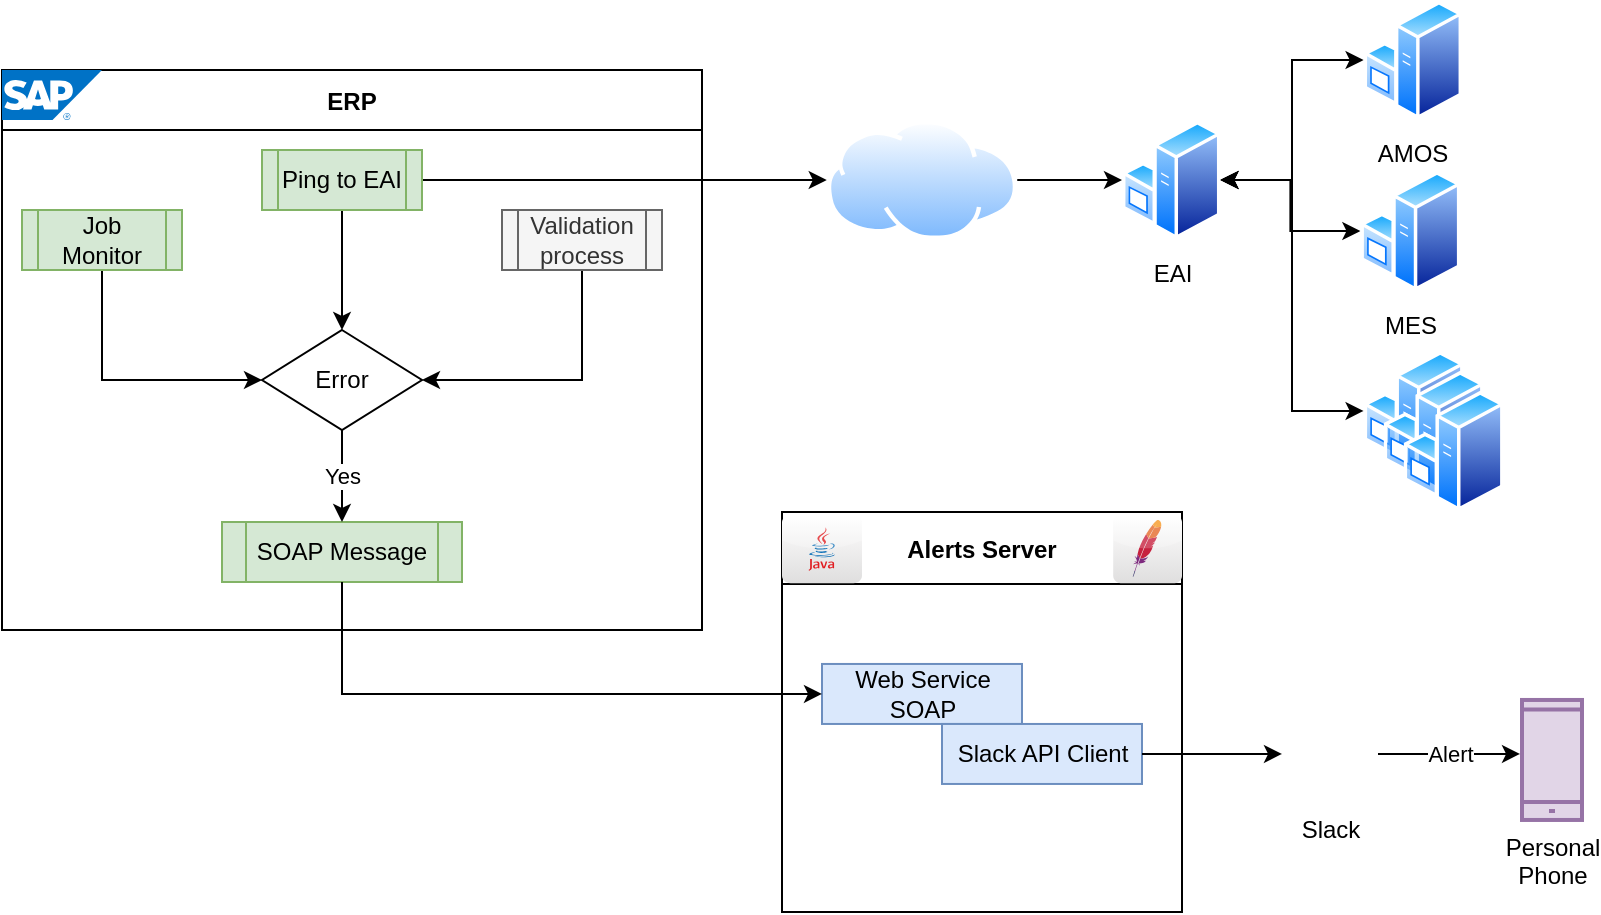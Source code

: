 <mxfile version="14.4.9" type="github">
  <diagram id="6a731a19-8d31-9384-78a2-239565b7b9f0" name="Page-1">
    <mxGraphModel dx="940" dy="755" grid="1" gridSize="10" guides="1" tooltips="1" connect="1" arrows="1" fold="1" page="1" pageScale="1" pageWidth="1169" pageHeight="827" background="none" math="0" shadow="0">
      <root>
        <mxCell id="0" />
        <mxCell id="1" parent="0" />
        <mxCell id="pzEMn2OBgUVC1diUB32a-59" style="edgeStyle=orthogonalEdgeStyle;rounded=0;orthogonalLoop=1;jettySize=auto;html=1;" edge="1" parent="1" source="pzEMn2OBgUVC1diUB32a-56" target="pzEMn2OBgUVC1diUB32a-57">
          <mxGeometry relative="1" as="geometry" />
        </mxCell>
        <mxCell id="pzEMn2OBgUVC1diUB32a-56" value="" style="aspect=fixed;perimeter=ellipsePerimeter;html=1;align=center;shadow=0;dashed=0;spacingTop=3;image;image=img/lib/active_directory/internet_cloud.svg;" vertex="1" parent="1">
          <mxGeometry x="472.38" y="75" width="95.24" height="60" as="geometry" />
        </mxCell>
        <mxCell id="pzEMn2OBgUVC1diUB32a-107" style="edgeStyle=orthogonalEdgeStyle;rounded=0;orthogonalLoop=1;jettySize=auto;html=1;entryX=0;entryY=0.5;entryDx=0;entryDy=0;fontSize=12;startArrow=classic;startFill=1;" edge="1" parent="1" source="pzEMn2OBgUVC1diUB32a-57" target="pzEMn2OBgUVC1diUB32a-97">
          <mxGeometry relative="1" as="geometry" />
        </mxCell>
        <mxCell id="pzEMn2OBgUVC1diUB32a-108" style="edgeStyle=orthogonalEdgeStyle;rounded=0;orthogonalLoop=1;jettySize=auto;html=1;startArrow=classic;startFill=1;fontSize=12;" edge="1" parent="1" source="pzEMn2OBgUVC1diUB32a-57" target="pzEMn2OBgUVC1diUB32a-105">
          <mxGeometry relative="1" as="geometry" />
        </mxCell>
        <mxCell id="pzEMn2OBgUVC1diUB32a-112" style="edgeStyle=orthogonalEdgeStyle;rounded=0;orthogonalLoop=1;jettySize=auto;html=1;entryX=0;entryY=0.5;entryDx=0;entryDy=0;startArrow=classic;startFill=1;fontSize=12;" edge="1" parent="1" source="pzEMn2OBgUVC1diUB32a-57" target="pzEMn2OBgUVC1diUB32a-109">
          <mxGeometry relative="1" as="geometry" />
        </mxCell>
        <mxCell id="pzEMn2OBgUVC1diUB32a-57" value="EAI" style="aspect=fixed;perimeter=ellipsePerimeter;html=1;align=center;shadow=0;dashed=0;spacingTop=3;image;image=img/lib/active_directory/windows_server.svg;" vertex="1" parent="1">
          <mxGeometry x="620" y="75" width="49.2" height="60" as="geometry" />
        </mxCell>
        <mxCell id="pzEMn2OBgUVC1diUB32a-63" style="edgeStyle=orthogonalEdgeStyle;rounded=0;orthogonalLoop=1;jettySize=auto;html=1;entryX=0;entryY=0.5;entryDx=0;entryDy=0;" edge="1" parent="1" source="pzEMn2OBgUVC1diUB32a-62" target="pzEMn2OBgUVC1diUB32a-56">
          <mxGeometry relative="1" as="geometry">
            <mxPoint x="290.0" y="105" as="targetPoint" />
          </mxGeometry>
        </mxCell>
        <mxCell id="pzEMn2OBgUVC1diUB32a-66" style="edgeStyle=orthogonalEdgeStyle;rounded=0;orthogonalLoop=1;jettySize=auto;html=1;" edge="1" parent="1" source="pzEMn2OBgUVC1diUB32a-62" target="pzEMn2OBgUVC1diUB32a-65">
          <mxGeometry relative="1" as="geometry" />
        </mxCell>
        <mxCell id="pzEMn2OBgUVC1diUB32a-62" value="Ping to EAI" style="shape=process;whiteSpace=wrap;html=1;backgroundOutline=1;fillColor=#d5e8d4;strokeColor=#82b366;" vertex="1" parent="1">
          <mxGeometry x="190" y="90" width="80" height="30" as="geometry" />
        </mxCell>
        <mxCell id="pzEMn2OBgUVC1diUB32a-72" value="ERP" style="swimlane;startSize=30;" vertex="1" parent="1">
          <mxGeometry x="60" y="50" width="350" height="280" as="geometry" />
        </mxCell>
        <mxCell id="pzEMn2OBgUVC1diUB32a-77" value="SOAP Message" style="shape=process;whiteSpace=wrap;html=1;backgroundOutline=1;fillColor=#d5e8d4;strokeColor=#82b366;" vertex="1" parent="pzEMn2OBgUVC1diUB32a-72">
          <mxGeometry x="110" y="226" width="120" height="30" as="geometry" />
        </mxCell>
        <mxCell id="pzEMn2OBgUVC1diUB32a-83" value="" style="aspect=fixed;html=1;points=[];align=center;image;fontSize=12;image=img/lib/mscae/SAP_HANA_on_Azure.svg;" vertex="1" parent="pzEMn2OBgUVC1diUB32a-72">
          <mxGeometry width="50" height="25" as="geometry" />
        </mxCell>
        <mxCell id="pzEMn2OBgUVC1diUB32a-65" value="Error" style="rhombus;whiteSpace=wrap;html=1;" vertex="1" parent="pzEMn2OBgUVC1diUB32a-72">
          <mxGeometry x="130" y="130" width="80" height="50" as="geometry" />
        </mxCell>
        <mxCell id="pzEMn2OBgUVC1diUB32a-78" value="Yes" style="edgeStyle=orthogonalEdgeStyle;rounded=0;orthogonalLoop=1;jettySize=auto;html=1;entryX=0.5;entryY=0;entryDx=0;entryDy=0;" edge="1" parent="pzEMn2OBgUVC1diUB32a-72" source="pzEMn2OBgUVC1diUB32a-65" target="pzEMn2OBgUVC1diUB32a-77">
          <mxGeometry relative="1" as="geometry" />
        </mxCell>
        <mxCell id="pzEMn2OBgUVC1diUB32a-119" style="edgeStyle=orthogonalEdgeStyle;rounded=0;orthogonalLoop=1;jettySize=auto;html=1;entryX=0;entryY=0.5;entryDx=0;entryDy=0;startArrow=none;startFill=0;fontSize=12;exitX=0.5;exitY=1;exitDx=0;exitDy=0;" edge="1" parent="pzEMn2OBgUVC1diUB32a-72" source="pzEMn2OBgUVC1diUB32a-101" target="pzEMn2OBgUVC1diUB32a-65">
          <mxGeometry relative="1" as="geometry" />
        </mxCell>
        <mxCell id="pzEMn2OBgUVC1diUB32a-101" value="Job Monitor" style="shape=process;whiteSpace=wrap;html=1;backgroundOutline=1;fillColor=#d5e8d4;strokeColor=#82b366;" vertex="1" parent="pzEMn2OBgUVC1diUB32a-72">
          <mxGeometry x="10" y="70" width="80" height="30" as="geometry" />
        </mxCell>
        <mxCell id="pzEMn2OBgUVC1diUB32a-118" style="edgeStyle=orthogonalEdgeStyle;rounded=0;orthogonalLoop=1;jettySize=auto;html=1;entryX=1;entryY=0.5;entryDx=0;entryDy=0;startArrow=none;startFill=0;fontSize=12;exitX=0.5;exitY=1;exitDx=0;exitDy=0;" edge="1" parent="pzEMn2OBgUVC1diUB32a-72" source="pzEMn2OBgUVC1diUB32a-115" target="pzEMn2OBgUVC1diUB32a-65">
          <mxGeometry relative="1" as="geometry" />
        </mxCell>
        <mxCell id="pzEMn2OBgUVC1diUB32a-115" value="Validation process" style="shape=process;whiteSpace=wrap;html=1;backgroundOutline=1;fillColor=#f5f5f5;strokeColor=#666666;fontColor=#333333;" vertex="1" parent="pzEMn2OBgUVC1diUB32a-72">
          <mxGeometry x="250" y="70" width="80" height="30" as="geometry" />
        </mxCell>
        <mxCell id="pzEMn2OBgUVC1diUB32a-73" value="Alerts Server" style="swimlane;startSize=36;" vertex="1" parent="1">
          <mxGeometry x="450" y="270.98" width="200.0" height="200" as="geometry">
            <mxRectangle x="310" y="254" width="110" height="23" as="alternateBounds" />
          </mxGeometry>
        </mxCell>
        <mxCell id="pzEMn2OBgUVC1diUB32a-81" value="" style="dashed=0;outlineConnect=0;html=1;align=center;labelPosition=center;verticalLabelPosition=bottom;verticalAlign=top;shape=mxgraph.webicons.apache;gradientColor=#DFDEDE" vertex="1" parent="pzEMn2OBgUVC1diUB32a-73">
          <mxGeometry x="165.6" y="1.6" width="34.4" height="34" as="geometry" />
        </mxCell>
        <mxCell id="pzEMn2OBgUVC1diUB32a-88" value="Web Service&lt;br&gt;SOAP" style="html=1;rounded=0;fillColor=#dae8fc;strokeColor=#6c8ebf;" vertex="1" parent="pzEMn2OBgUVC1diUB32a-73">
          <mxGeometry x="20" y="76" width="100" height="30" as="geometry" />
        </mxCell>
        <mxCell id="pzEMn2OBgUVC1diUB32a-93" value="Slack API Client" style="html=1;rounded=0;fillColor=#dae8fc;strokeColor=#6c8ebf;" vertex="1" parent="pzEMn2OBgUVC1diUB32a-73">
          <mxGeometry x="80" y="106" width="100" height="30" as="geometry" />
        </mxCell>
        <mxCell id="pzEMn2OBgUVC1diUB32a-96" value="" style="dashed=0;outlineConnect=0;html=1;align=center;labelPosition=center;verticalLabelPosition=bottom;verticalAlign=top;shape=mxgraph.webicons.java;gradientColor=#DFDEDE;fontSize=12;" vertex="1" parent="pzEMn2OBgUVC1diUB32a-73">
          <mxGeometry y="1.6" width="40" height="34" as="geometry" />
        </mxCell>
        <mxCell id="pzEMn2OBgUVC1diUB32a-76" value="Alert" style="edgeStyle=orthogonalEdgeStyle;rounded=0;orthogonalLoop=1;jettySize=auto;html=1;entryX=-0.033;entryY=0.45;entryDx=0;entryDy=0;entryPerimeter=0;exitX=1;exitY=0.5;exitDx=0;exitDy=0;" edge="1" parent="1" source="pzEMn2OBgUVC1diUB32a-95" target="pzEMn2OBgUVC1diUB32a-75">
          <mxGeometry relative="1" as="geometry">
            <mxPoint x="771" y="291.98" as="sourcePoint" />
          </mxGeometry>
        </mxCell>
        <mxCell id="pzEMn2OBgUVC1diUB32a-75" value="Personal &lt;br&gt;Phone" style="html=1;verticalLabelPosition=bottom;align=center;labelBackgroundColor=#ffffff;verticalAlign=top;strokeWidth=2;strokeColor=#9673a6;shadow=0;dashed=0;shape=mxgraph.ios7.icons.smartphone;fillColor=#e1d5e7;" vertex="1" parent="1">
          <mxGeometry x="820" y="364.98" width="30" height="60" as="geometry" />
        </mxCell>
        <mxCell id="pzEMn2OBgUVC1diUB32a-92" style="edgeStyle=orthogonalEdgeStyle;rounded=0;orthogonalLoop=1;jettySize=auto;html=1;entryX=0;entryY=0.5;entryDx=0;entryDy=0;exitX=0.5;exitY=1;exitDx=0;exitDy=0;" edge="1" parent="1" source="pzEMn2OBgUVC1diUB32a-77" target="pzEMn2OBgUVC1diUB32a-88">
          <mxGeometry relative="1" as="geometry" />
        </mxCell>
        <mxCell id="pzEMn2OBgUVC1diUB32a-94" style="edgeStyle=orthogonalEdgeStyle;rounded=0;orthogonalLoop=1;jettySize=auto;html=1;entryX=0;entryY=0.5;entryDx=0;entryDy=0;" edge="1" parent="1" source="pzEMn2OBgUVC1diUB32a-93" target="pzEMn2OBgUVC1diUB32a-95">
          <mxGeometry relative="1" as="geometry">
            <mxPoint x="780" y="291.98" as="targetPoint" />
          </mxGeometry>
        </mxCell>
        <mxCell id="pzEMn2OBgUVC1diUB32a-95" value="Slack" style="shape=image;html=1;verticalAlign=top;verticalLabelPosition=bottom;labelBackgroundColor=#ffffff;imageAspect=0;aspect=fixed;image=https://cdn4.iconfinder.com/data/icons/logos-and-brands/512/306_Slack_logo-128.png" vertex="1" parent="1">
          <mxGeometry x="700" y="367.98" width="48" height="48" as="geometry" />
        </mxCell>
        <mxCell id="pzEMn2OBgUVC1diUB32a-97" value="AMOS" style="aspect=fixed;perimeter=ellipsePerimeter;html=1;align=center;shadow=0;dashed=0;spacingTop=3;image;image=img/lib/active_directory/windows_server.svg;" vertex="1" parent="1">
          <mxGeometry x="740.8" y="15" width="49.2" height="60" as="geometry" />
        </mxCell>
        <mxCell id="pzEMn2OBgUVC1diUB32a-105" value="MES" style="aspect=fixed;perimeter=ellipsePerimeter;html=1;align=center;shadow=0;dashed=0;spacingTop=3;image;image=img/lib/active_directory/windows_server.svg;" vertex="1" parent="1">
          <mxGeometry x="739.2" y="100" width="50" height="60.98" as="geometry" />
        </mxCell>
        <mxCell id="pzEMn2OBgUVC1diUB32a-109" value="" style="aspect=fixed;perimeter=ellipsePerimeter;html=1;align=center;shadow=0;dashed=0;spacingTop=3;image;image=img/lib/active_directory/windows_server.svg;" vertex="1" parent="1">
          <mxGeometry x="740.8" y="190" width="50" height="60.98" as="geometry" />
        </mxCell>
        <mxCell id="pzEMn2OBgUVC1diUB32a-110" value="" style="aspect=fixed;perimeter=ellipsePerimeter;html=1;align=center;shadow=0;dashed=0;spacingTop=3;image;image=img/lib/active_directory/windows_server.svg;" vertex="1" parent="1">
          <mxGeometry x="750.8" y="200" width="50" height="60.98" as="geometry" />
        </mxCell>
        <mxCell id="pzEMn2OBgUVC1diUB32a-111" value="" style="aspect=fixed;perimeter=ellipsePerimeter;html=1;align=center;shadow=0;dashed=0;spacingTop=3;image;image=img/lib/active_directory/windows_server.svg;" vertex="1" parent="1">
          <mxGeometry x="760.8" y="210" width="50" height="60.98" as="geometry" />
        </mxCell>
      </root>
    </mxGraphModel>
  </diagram>
</mxfile>
